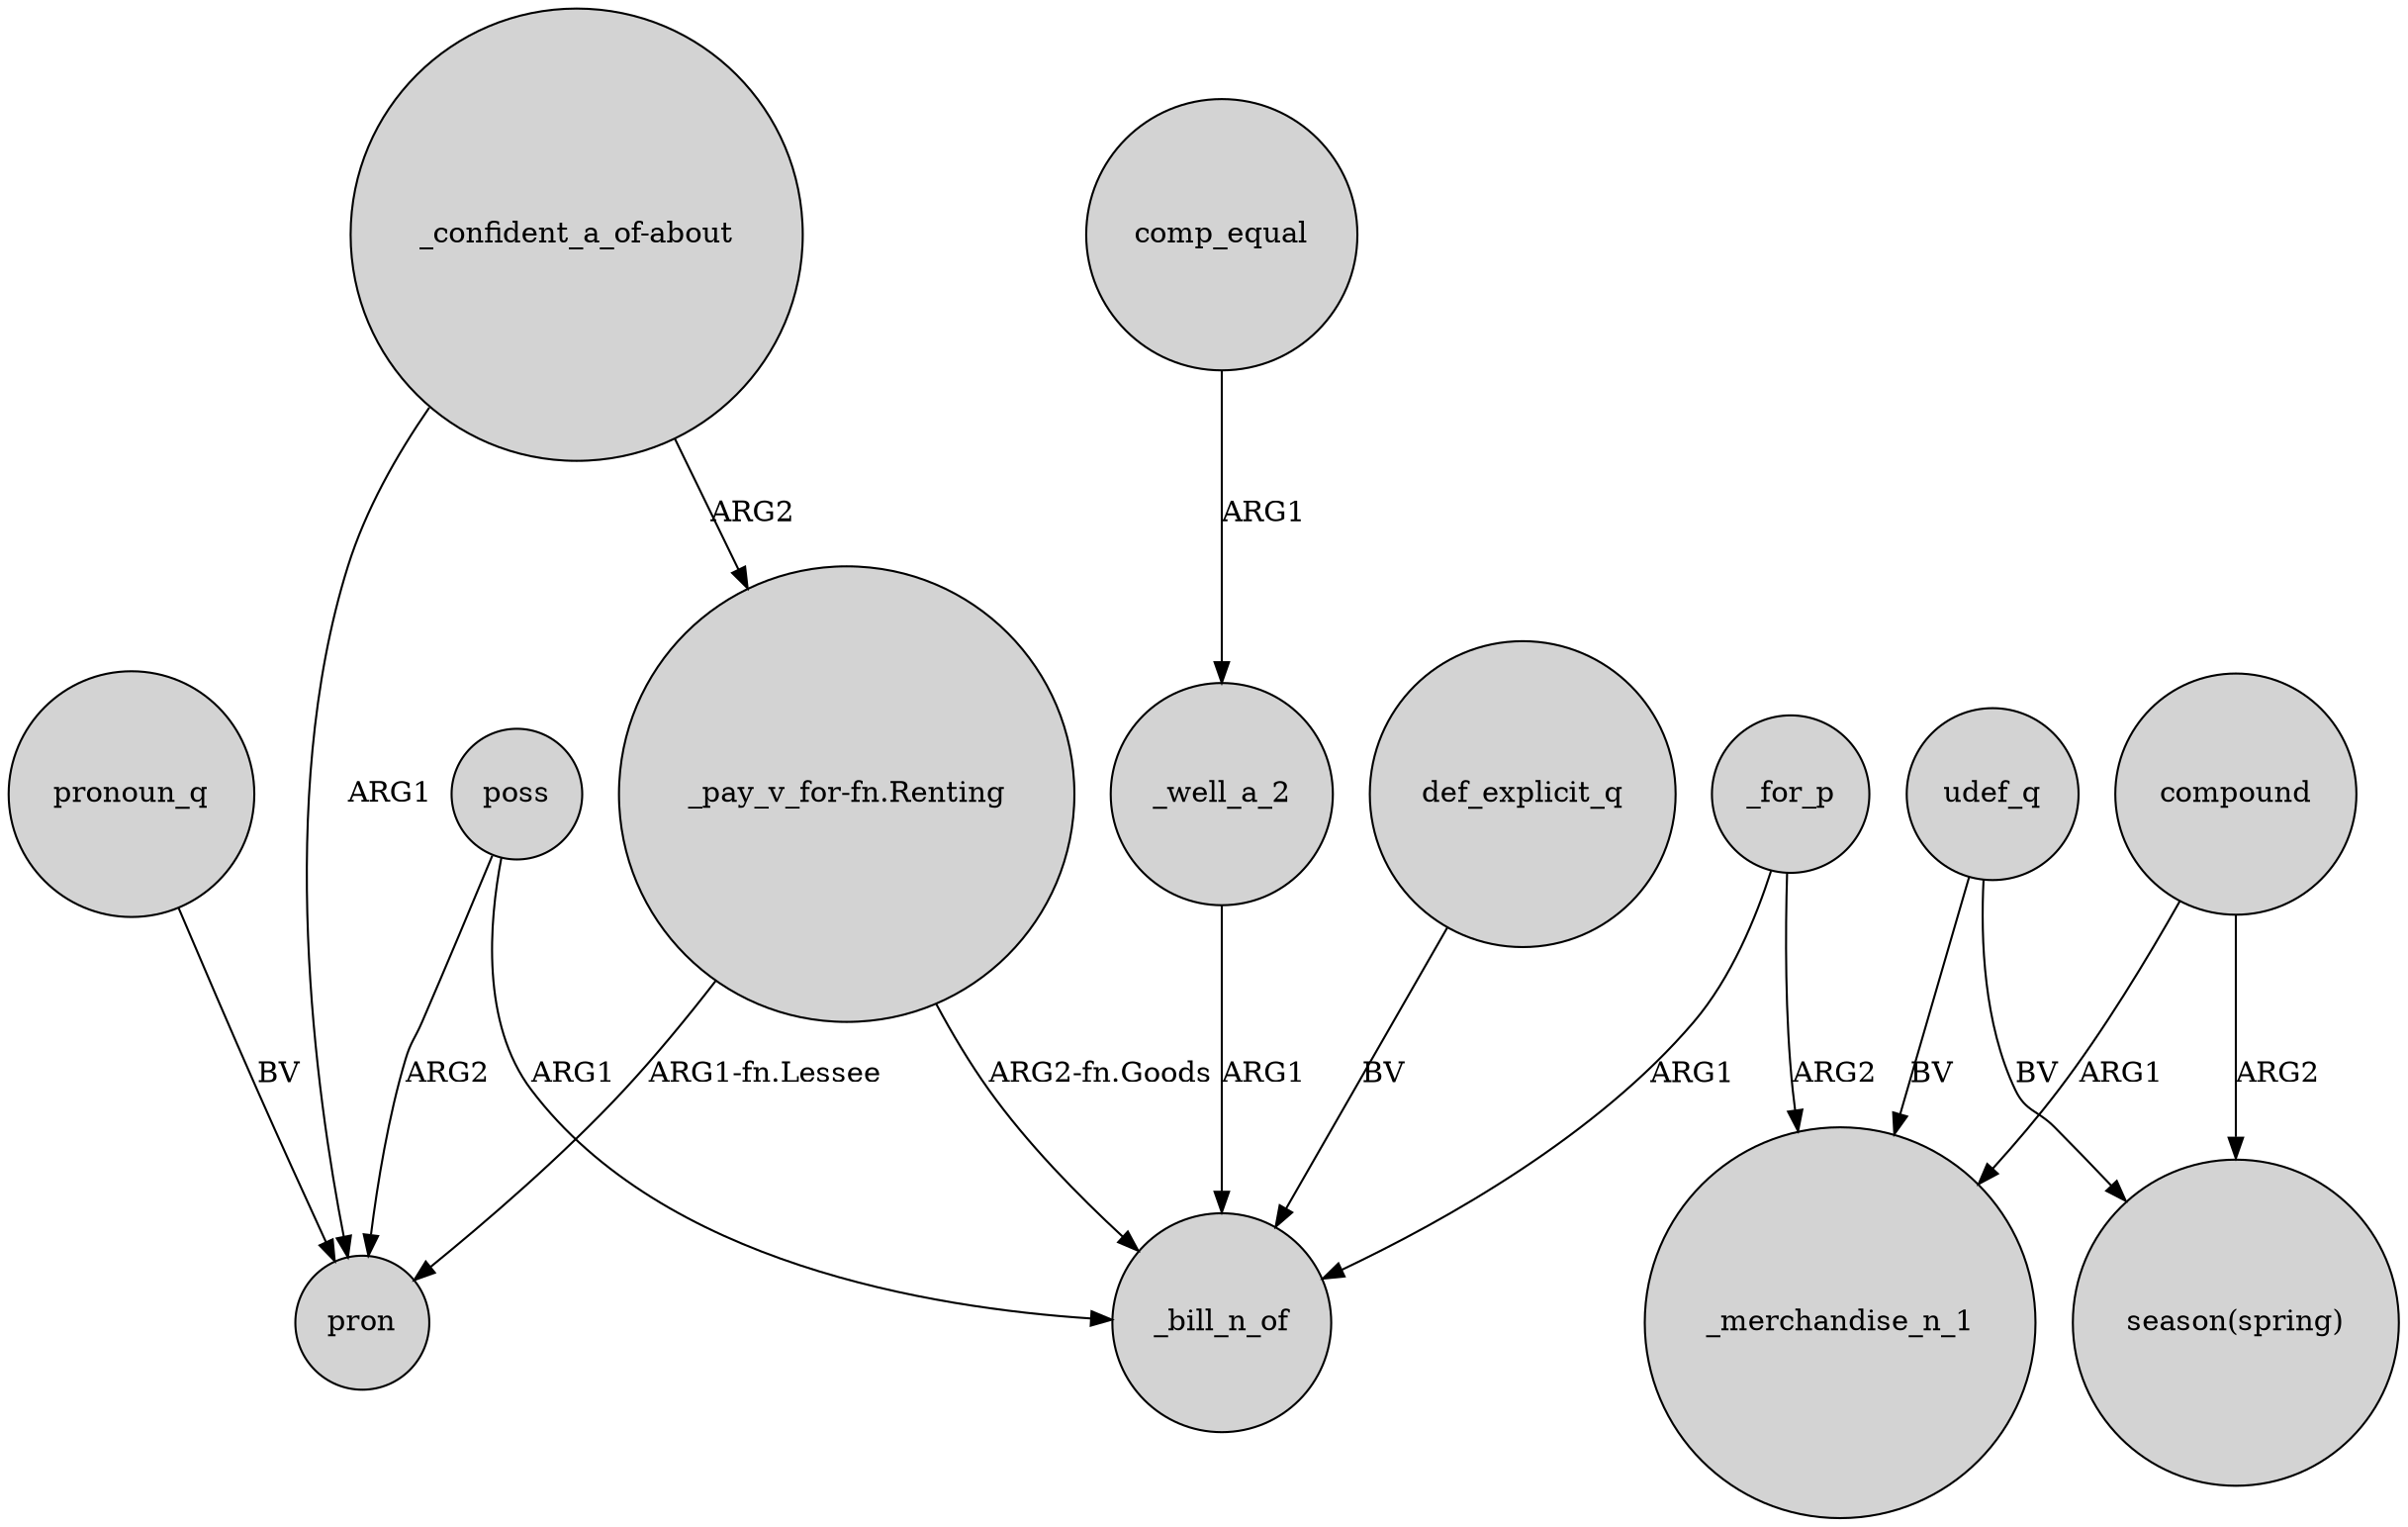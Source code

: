 digraph {
	node [shape=circle style=filled]
	"_confident_a_of-about" -> "_pay_v_for-fn.Renting" [label=ARG2]
	comp_equal -> _well_a_2 [label=ARG1]
	def_explicit_q -> _bill_n_of [label=BV]
	udef_q -> _merchandise_n_1 [label=BV]
	"_pay_v_for-fn.Renting" -> pron [label="ARG1-fn.Lessee"]
	"_pay_v_for-fn.Renting" -> _bill_n_of [label="ARG2-fn.Goods"]
	_for_p -> _bill_n_of [label=ARG1]
	udef_q -> "season(spring)" [label=BV]
	_well_a_2 -> _bill_n_of [label=ARG1]
	"_confident_a_of-about" -> pron [label=ARG1]
	_for_p -> _merchandise_n_1 [label=ARG2]
	pronoun_q -> pron [label=BV]
	compound -> _merchandise_n_1 [label=ARG1]
	poss -> _bill_n_of [label=ARG1]
	compound -> "season(spring)" [label=ARG2]
	poss -> pron [label=ARG2]
}
